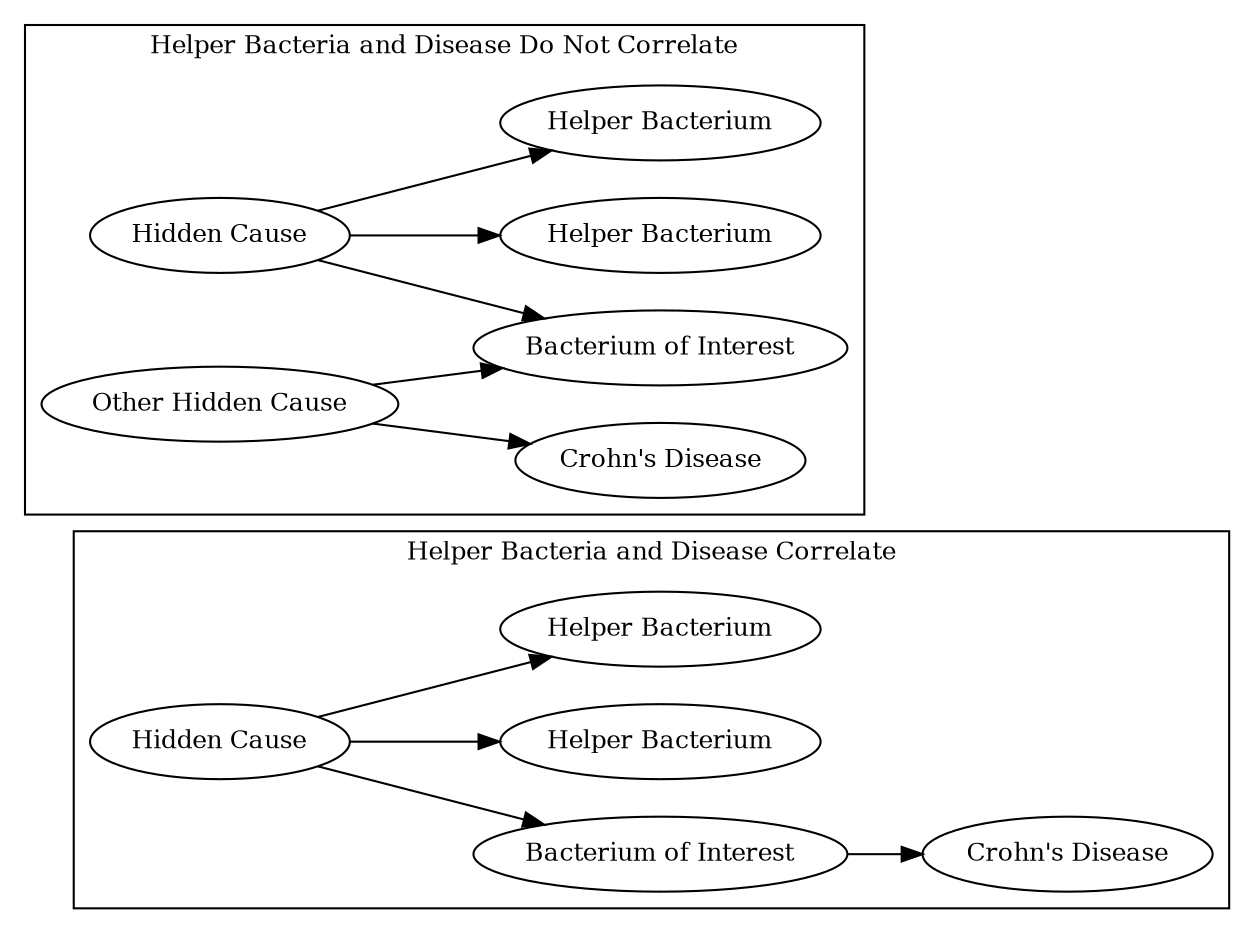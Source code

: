 digraph {
  graph [rankdir=LR,fontsize=12];
  subgraph cluster_yes {
    H [label="Hidden Cause",fontsize=12];
    A [label="Bacterium of Interest",fontsize=12];
    B [label="Helper Bacterium",fontsize=12];
    C [label="Helper Bacterium",fontsize=12];
    D [label="Crohn's Disease",fontsize=12];
    H->A;
    H->B;
    H->C;
    A->D;
    label = "Helper Bacteria and Disease Correlate";
  }
  subgraph cluster_no {
    xH [label="Hidden Cause",fontsize=12];
    xH2 [label="Other Hidden Cause",fontsize=12];
    xA [label="Bacterium of Interest",fontsize=12];
    xB [label="Helper Bacterium",fontsize=12];
    xC [label="Helper Bacterium",fontsize=12];
    xD [label="Crohn's Disease",fontsize=12];
    xH->xA;
    xH->xB;
    xH->xC;
    xH2->xA;
    xH2->xD;
    label = "Helper Bacteria and Disease Do Not Correlate";
  }
}